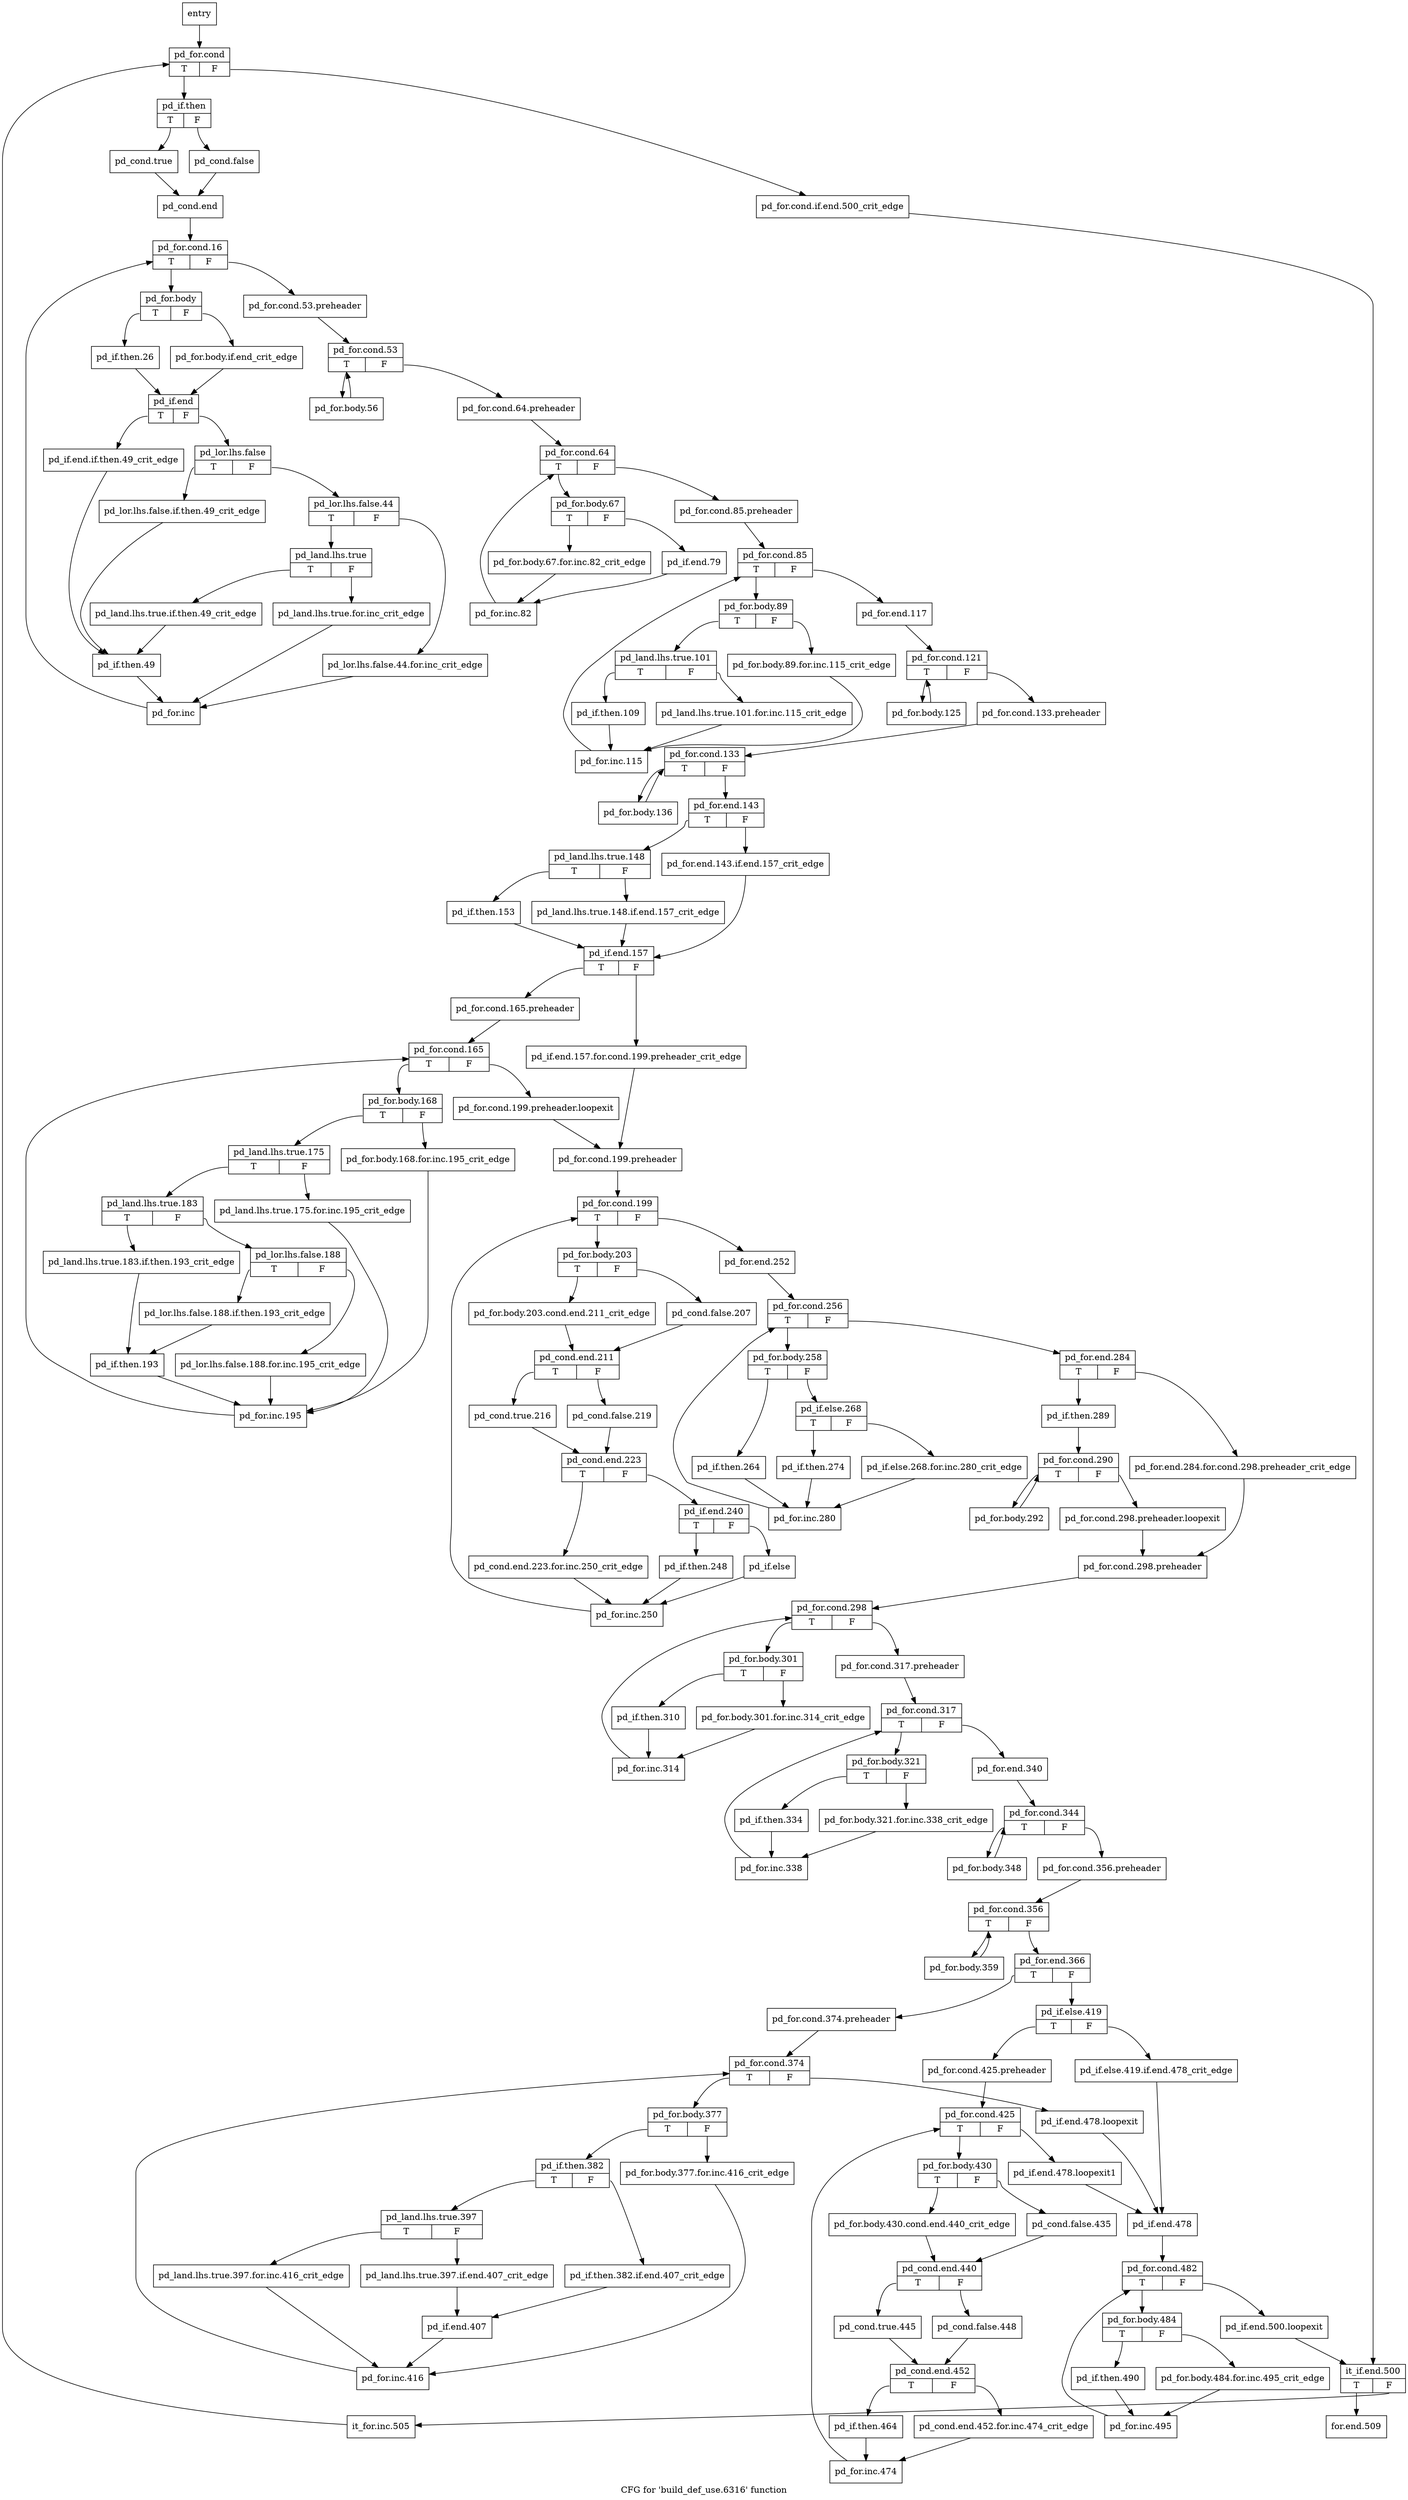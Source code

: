 digraph "CFG for 'build_def_use.6316' function" {
	label="CFG for 'build_def_use.6316' function";

	Node0x878c9c0 [shape=record,label="{entry}"];
	Node0x878c9c0 -> Node0x8794b00;
	Node0x8794b00 [shape=record,label="{pd_for.cond|{<s0>T|<s1>F}}"];
	Node0x8794b00:s0 -> Node0x8794ba0;
	Node0x8794b00:s1 -> Node0x8794b50;
	Node0x8794b50 [shape=record,label="{pd_for.cond.if.end.500_crit_edge}"];
	Node0x8794b50 -> Node0x87978a0;
	Node0x8794ba0 [shape=record,label="{pd_if.then|{<s0>T|<s1>F}}"];
	Node0x8794ba0:s0 -> Node0x8794bf0;
	Node0x8794ba0:s1 -> Node0x8794c40;
	Node0x8794bf0 [shape=record,label="{pd_cond.true}"];
	Node0x8794bf0 -> Node0x8794c90;
	Node0x8794c40 [shape=record,label="{pd_cond.false}"];
	Node0x8794c40 -> Node0x8794c90;
	Node0x8794c90 [shape=record,label="{pd_cond.end}"];
	Node0x8794c90 -> Node0x8794ce0;
	Node0x8794ce0 [shape=record,label="{pd_for.cond.16|{<s0>T|<s1>F}}"];
	Node0x8794ce0:s0 -> Node0x8794d80;
	Node0x8794ce0:s1 -> Node0x8794d30;
	Node0x8794d30 [shape=record,label="{pd_for.cond.53.preheader}"];
	Node0x8794d30 -> Node0x87951e0;
	Node0x8794d80 [shape=record,label="{pd_for.body|{<s0>T|<s1>F}}"];
	Node0x8794d80:s0 -> Node0x8794e20;
	Node0x8794d80:s1 -> Node0x8794dd0;
	Node0x8794dd0 [shape=record,label="{pd_for.body.if.end_crit_edge}"];
	Node0x8794dd0 -> Node0x8794e70;
	Node0x8794e20 [shape=record,label="{pd_if.then.26}"];
	Node0x8794e20 -> Node0x8794e70;
	Node0x8794e70 [shape=record,label="{pd_if.end|{<s0>T|<s1>F}}"];
	Node0x8794e70:s0 -> Node0x8794ec0;
	Node0x8794e70:s1 -> Node0x8794f10;
	Node0x8794ec0 [shape=record,label="{pd_if.end.if.then.49_crit_edge}"];
	Node0x8794ec0 -> Node0x8795140;
	Node0x8794f10 [shape=record,label="{pd_lor.lhs.false|{<s0>T|<s1>F}}"];
	Node0x8794f10:s0 -> Node0x8794f60;
	Node0x8794f10:s1 -> Node0x8794fb0;
	Node0x8794f60 [shape=record,label="{pd_lor.lhs.false.if.then.49_crit_edge}"];
	Node0x8794f60 -> Node0x8795140;
	Node0x8794fb0 [shape=record,label="{pd_lor.lhs.false.44|{<s0>T|<s1>F}}"];
	Node0x8794fb0:s0 -> Node0x8795050;
	Node0x8794fb0:s1 -> Node0x8795000;
	Node0x8795000 [shape=record,label="{pd_lor.lhs.false.44.for.inc_crit_edge}"];
	Node0x8795000 -> Node0x8795190;
	Node0x8795050 [shape=record,label="{pd_land.lhs.true|{<s0>T|<s1>F}}"];
	Node0x8795050:s0 -> Node0x87950f0;
	Node0x8795050:s1 -> Node0x87950a0;
	Node0x87950a0 [shape=record,label="{pd_land.lhs.true.for.inc_crit_edge}"];
	Node0x87950a0 -> Node0x8795190;
	Node0x87950f0 [shape=record,label="{pd_land.lhs.true.if.then.49_crit_edge}"];
	Node0x87950f0 -> Node0x8795140;
	Node0x8795140 [shape=record,label="{pd_if.then.49}"];
	Node0x8795140 -> Node0x8795190;
	Node0x8795190 [shape=record,label="{pd_for.inc}"];
	Node0x8795190 -> Node0x8794ce0;
	Node0x87951e0 [shape=record,label="{pd_for.cond.53|{<s0>T|<s1>F}}"];
	Node0x87951e0:s0 -> Node0x8795280;
	Node0x87951e0:s1 -> Node0x8795230;
	Node0x8795230 [shape=record,label="{pd_for.cond.64.preheader}"];
	Node0x8795230 -> Node0x87952d0;
	Node0x8795280 [shape=record,label="{pd_for.body.56}"];
	Node0x8795280 -> Node0x87951e0;
	Node0x87952d0 [shape=record,label="{pd_for.cond.64|{<s0>T|<s1>F}}"];
	Node0x87952d0:s0 -> Node0x8795370;
	Node0x87952d0:s1 -> Node0x8795320;
	Node0x8795320 [shape=record,label="{pd_for.cond.85.preheader}"];
	Node0x8795320 -> Node0x87954b0;
	Node0x8795370 [shape=record,label="{pd_for.body.67|{<s0>T|<s1>F}}"];
	Node0x8795370:s0 -> Node0x87953c0;
	Node0x8795370:s1 -> Node0x8795410;
	Node0x87953c0 [shape=record,label="{pd_for.body.67.for.inc.82_crit_edge}"];
	Node0x87953c0 -> Node0x8795460;
	Node0x8795410 [shape=record,label="{pd_if.end.79}"];
	Node0x8795410 -> Node0x8795460;
	Node0x8795460 [shape=record,label="{pd_for.inc.82}"];
	Node0x8795460 -> Node0x87952d0;
	Node0x87954b0 [shape=record,label="{pd_for.cond.85|{<s0>T|<s1>F}}"];
	Node0x87954b0:s0 -> Node0x8795500;
	Node0x87954b0:s1 -> Node0x87956e0;
	Node0x8795500 [shape=record,label="{pd_for.body.89|{<s0>T|<s1>F}}"];
	Node0x8795500:s0 -> Node0x87955a0;
	Node0x8795500:s1 -> Node0x8795550;
	Node0x8795550 [shape=record,label="{pd_for.body.89.for.inc.115_crit_edge}"];
	Node0x8795550 -> Node0x8795690;
	Node0x87955a0 [shape=record,label="{pd_land.lhs.true.101|{<s0>T|<s1>F}}"];
	Node0x87955a0:s0 -> Node0x8795640;
	Node0x87955a0:s1 -> Node0x87955f0;
	Node0x87955f0 [shape=record,label="{pd_land.lhs.true.101.for.inc.115_crit_edge}"];
	Node0x87955f0 -> Node0x8795690;
	Node0x8795640 [shape=record,label="{pd_if.then.109}"];
	Node0x8795640 -> Node0x8795690;
	Node0x8795690 [shape=record,label="{pd_for.inc.115}"];
	Node0x8795690 -> Node0x87954b0;
	Node0x87956e0 [shape=record,label="{pd_for.end.117}"];
	Node0x87956e0 -> Node0x8795730;
	Node0x8795730 [shape=record,label="{pd_for.cond.121|{<s0>T|<s1>F}}"];
	Node0x8795730:s0 -> Node0x87957d0;
	Node0x8795730:s1 -> Node0x8795780;
	Node0x8795780 [shape=record,label="{pd_for.cond.133.preheader}"];
	Node0x8795780 -> Node0x8795820;
	Node0x87957d0 [shape=record,label="{pd_for.body.125}"];
	Node0x87957d0 -> Node0x8795730;
	Node0x8795820 [shape=record,label="{pd_for.cond.133|{<s0>T|<s1>F}}"];
	Node0x8795820:s0 -> Node0x8795870;
	Node0x8795820:s1 -> Node0x87958c0;
	Node0x8795870 [shape=record,label="{pd_for.body.136}"];
	Node0x8795870 -> Node0x8795820;
	Node0x87958c0 [shape=record,label="{pd_for.end.143|{<s0>T|<s1>F}}"];
	Node0x87958c0:s0 -> Node0x8795960;
	Node0x87958c0:s1 -> Node0x8795910;
	Node0x8795910 [shape=record,label="{pd_for.end.143.if.end.157_crit_edge}"];
	Node0x8795910 -> Node0x8795a50;
	Node0x8795960 [shape=record,label="{pd_land.lhs.true.148|{<s0>T|<s1>F}}"];
	Node0x8795960:s0 -> Node0x8795a00;
	Node0x8795960:s1 -> Node0x87959b0;
	Node0x87959b0 [shape=record,label="{pd_land.lhs.true.148.if.end.157_crit_edge}"];
	Node0x87959b0 -> Node0x8795a50;
	Node0x8795a00 [shape=record,label="{pd_if.then.153}"];
	Node0x8795a00 -> Node0x8795a50;
	Node0x8795a50 [shape=record,label="{pd_if.end.157|{<s0>T|<s1>F}}"];
	Node0x8795a50:s0 -> Node0x8795af0;
	Node0x8795a50:s1 -> Node0x8795aa0;
	Node0x8795aa0 [shape=record,label="{pd_if.end.157.for.cond.199.preheader_crit_edge}"];
	Node0x8795aa0 -> Node0x8795b90;
	Node0x8795af0 [shape=record,label="{pd_for.cond.165.preheader}"];
	Node0x8795af0 -> Node0x8795be0;
	Node0x8795b40 [shape=record,label="{pd_for.cond.199.preheader.loopexit}"];
	Node0x8795b40 -> Node0x8795b90;
	Node0x8795b90 [shape=record,label="{pd_for.cond.199.preheader}"];
	Node0x8795b90 -> Node0x8795fa0;
	Node0x8795be0 [shape=record,label="{pd_for.cond.165|{<s0>T|<s1>F}}"];
	Node0x8795be0:s0 -> Node0x8795c30;
	Node0x8795be0:s1 -> Node0x8795b40;
	Node0x8795c30 [shape=record,label="{pd_for.body.168|{<s0>T|<s1>F}}"];
	Node0x8795c30:s0 -> Node0x8795cd0;
	Node0x8795c30:s1 -> Node0x8795c80;
	Node0x8795c80 [shape=record,label="{pd_for.body.168.for.inc.195_crit_edge}"];
	Node0x8795c80 -> Node0x8795f50;
	Node0x8795cd0 [shape=record,label="{pd_land.lhs.true.175|{<s0>T|<s1>F}}"];
	Node0x8795cd0:s0 -> Node0x8795d70;
	Node0x8795cd0:s1 -> Node0x8795d20;
	Node0x8795d20 [shape=record,label="{pd_land.lhs.true.175.for.inc.195_crit_edge}"];
	Node0x8795d20 -> Node0x8795f50;
	Node0x8795d70 [shape=record,label="{pd_land.lhs.true.183|{<s0>T|<s1>F}}"];
	Node0x8795d70:s0 -> Node0x8795dc0;
	Node0x8795d70:s1 -> Node0x8795e10;
	Node0x8795dc0 [shape=record,label="{pd_land.lhs.true.183.if.then.193_crit_edge}"];
	Node0x8795dc0 -> Node0x8795f00;
	Node0x8795e10 [shape=record,label="{pd_lor.lhs.false.188|{<s0>T|<s1>F}}"];
	Node0x8795e10:s0 -> Node0x8795eb0;
	Node0x8795e10:s1 -> Node0x8795e60;
	Node0x8795e60 [shape=record,label="{pd_lor.lhs.false.188.for.inc.195_crit_edge}"];
	Node0x8795e60 -> Node0x8795f50;
	Node0x8795eb0 [shape=record,label="{pd_lor.lhs.false.188.if.then.193_crit_edge}"];
	Node0x8795eb0 -> Node0x8795f00;
	Node0x8795f00 [shape=record,label="{pd_if.then.193}"];
	Node0x8795f00 -> Node0x8795f50;
	Node0x8795f50 [shape=record,label="{pd_for.inc.195}"];
	Node0x8795f50 -> Node0x8795be0;
	Node0x8795fa0 [shape=record,label="{pd_for.cond.199|{<s0>T|<s1>F}}"];
	Node0x8795fa0:s0 -> Node0x8795ff0;
	Node0x8795fa0:s1 -> Node0x87963b0;
	Node0x8795ff0 [shape=record,label="{pd_for.body.203|{<s0>T|<s1>F}}"];
	Node0x8795ff0:s0 -> Node0x8796040;
	Node0x8795ff0:s1 -> Node0x8796090;
	Node0x8796040 [shape=record,label="{pd_for.body.203.cond.end.211_crit_edge}"];
	Node0x8796040 -> Node0x87960e0;
	Node0x8796090 [shape=record,label="{pd_cond.false.207}"];
	Node0x8796090 -> Node0x87960e0;
	Node0x87960e0 [shape=record,label="{pd_cond.end.211|{<s0>T|<s1>F}}"];
	Node0x87960e0:s0 -> Node0x8796130;
	Node0x87960e0:s1 -> Node0x8796180;
	Node0x8796130 [shape=record,label="{pd_cond.true.216}"];
	Node0x8796130 -> Node0x87961d0;
	Node0x8796180 [shape=record,label="{pd_cond.false.219}"];
	Node0x8796180 -> Node0x87961d0;
	Node0x87961d0 [shape=record,label="{pd_cond.end.223|{<s0>T|<s1>F}}"];
	Node0x87961d0:s0 -> Node0x8796220;
	Node0x87961d0:s1 -> Node0x8796270;
	Node0x8796220 [shape=record,label="{pd_cond.end.223.for.inc.250_crit_edge}"];
	Node0x8796220 -> Node0x8796360;
	Node0x8796270 [shape=record,label="{pd_if.end.240|{<s0>T|<s1>F}}"];
	Node0x8796270:s0 -> Node0x87962c0;
	Node0x8796270:s1 -> Node0x8796310;
	Node0x87962c0 [shape=record,label="{pd_if.then.248}"];
	Node0x87962c0 -> Node0x8796360;
	Node0x8796310 [shape=record,label="{pd_if.else}"];
	Node0x8796310 -> Node0x8796360;
	Node0x8796360 [shape=record,label="{pd_for.inc.250}"];
	Node0x8796360 -> Node0x8795fa0;
	Node0x87963b0 [shape=record,label="{pd_for.end.252}"];
	Node0x87963b0 -> Node0x8796400;
	Node0x8796400 [shape=record,label="{pd_for.cond.256|{<s0>T|<s1>F}}"];
	Node0x8796400:s0 -> Node0x8796450;
	Node0x8796400:s1 -> Node0x8796630;
	Node0x8796450 [shape=record,label="{pd_for.body.258|{<s0>T|<s1>F}}"];
	Node0x8796450:s0 -> Node0x87964a0;
	Node0x8796450:s1 -> Node0x87964f0;
	Node0x87964a0 [shape=record,label="{pd_if.then.264}"];
	Node0x87964a0 -> Node0x87965e0;
	Node0x87964f0 [shape=record,label="{pd_if.else.268|{<s0>T|<s1>F}}"];
	Node0x87964f0:s0 -> Node0x8796590;
	Node0x87964f0:s1 -> Node0x8796540;
	Node0x8796540 [shape=record,label="{pd_if.else.268.for.inc.280_crit_edge}"];
	Node0x8796540 -> Node0x87965e0;
	Node0x8796590 [shape=record,label="{pd_if.then.274}"];
	Node0x8796590 -> Node0x87965e0;
	Node0x87965e0 [shape=record,label="{pd_for.inc.280}"];
	Node0x87965e0 -> Node0x8796400;
	Node0x8796630 [shape=record,label="{pd_for.end.284|{<s0>T|<s1>F}}"];
	Node0x8796630:s0 -> Node0x8796770;
	Node0x8796630:s1 -> Node0x8796680;
	Node0x8796680 [shape=record,label="{pd_for.end.284.for.cond.298.preheader_crit_edge}"];
	Node0x8796680 -> Node0x8796720;
	Node0x87966d0 [shape=record,label="{pd_for.cond.298.preheader.loopexit}"];
	Node0x87966d0 -> Node0x8796720;
	Node0x8796720 [shape=record,label="{pd_for.cond.298.preheader}"];
	Node0x8796720 -> Node0x8796860;
	Node0x8796770 [shape=record,label="{pd_if.then.289}"];
	Node0x8796770 -> Node0x87967c0;
	Node0x87967c0 [shape=record,label="{pd_for.cond.290|{<s0>T|<s1>F}}"];
	Node0x87967c0:s0 -> Node0x8796810;
	Node0x87967c0:s1 -> Node0x87966d0;
	Node0x8796810 [shape=record,label="{pd_for.body.292}"];
	Node0x8796810 -> Node0x87967c0;
	Node0x8796860 [shape=record,label="{pd_for.cond.298|{<s0>T|<s1>F}}"];
	Node0x8796860:s0 -> Node0x8796900;
	Node0x8796860:s1 -> Node0x87968b0;
	Node0x87968b0 [shape=record,label="{pd_for.cond.317.preheader}"];
	Node0x87968b0 -> Node0x8796a40;
	Node0x8796900 [shape=record,label="{pd_for.body.301|{<s0>T|<s1>F}}"];
	Node0x8796900:s0 -> Node0x87969a0;
	Node0x8796900:s1 -> Node0x8796950;
	Node0x8796950 [shape=record,label="{pd_for.body.301.for.inc.314_crit_edge}"];
	Node0x8796950 -> Node0x87969f0;
	Node0x87969a0 [shape=record,label="{pd_if.then.310}"];
	Node0x87969a0 -> Node0x87969f0;
	Node0x87969f0 [shape=record,label="{pd_for.inc.314}"];
	Node0x87969f0 -> Node0x8796860;
	Node0x8796a40 [shape=record,label="{pd_for.cond.317|{<s0>T|<s1>F}}"];
	Node0x8796a40:s0 -> Node0x8796a90;
	Node0x8796a40:s1 -> Node0x8796bd0;
	Node0x8796a90 [shape=record,label="{pd_for.body.321|{<s0>T|<s1>F}}"];
	Node0x8796a90:s0 -> Node0x8796b30;
	Node0x8796a90:s1 -> Node0x8796ae0;
	Node0x8796ae0 [shape=record,label="{pd_for.body.321.for.inc.338_crit_edge}"];
	Node0x8796ae0 -> Node0x8796b80;
	Node0x8796b30 [shape=record,label="{pd_if.then.334}"];
	Node0x8796b30 -> Node0x8796b80;
	Node0x8796b80 [shape=record,label="{pd_for.inc.338}"];
	Node0x8796b80 -> Node0x8796a40;
	Node0x8796bd0 [shape=record,label="{pd_for.end.340}"];
	Node0x8796bd0 -> Node0x8796c20;
	Node0x8796c20 [shape=record,label="{pd_for.cond.344|{<s0>T|<s1>F}}"];
	Node0x8796c20:s0 -> Node0x8796cc0;
	Node0x8796c20:s1 -> Node0x8796c70;
	Node0x8796c70 [shape=record,label="{pd_for.cond.356.preheader}"];
	Node0x8796c70 -> Node0x8796d10;
	Node0x8796cc0 [shape=record,label="{pd_for.body.348}"];
	Node0x8796cc0 -> Node0x8796c20;
	Node0x8796d10 [shape=record,label="{pd_for.cond.356|{<s0>T|<s1>F}}"];
	Node0x8796d10:s0 -> Node0x8796d60;
	Node0x8796d10:s1 -> Node0x8796db0;
	Node0x8796d60 [shape=record,label="{pd_for.body.359}"];
	Node0x8796d60 -> Node0x8796d10;
	Node0x8796db0 [shape=record,label="{pd_for.end.366|{<s0>T|<s1>F}}"];
	Node0x8796db0:s0 -> Node0x8796e00;
	Node0x8796db0:s1 -> Node0x8797170;
	Node0x8796e00 [shape=record,label="{pd_for.cond.374.preheader}"];
	Node0x8796e00 -> Node0x8796e50;
	Node0x8796e50 [shape=record,label="{pd_for.cond.374|{<s0>T|<s1>F}}"];
	Node0x8796e50:s0 -> Node0x8796ea0;
	Node0x8796e50:s1 -> Node0x87975d0;
	Node0x8796ea0 [shape=record,label="{pd_for.body.377|{<s0>T|<s1>F}}"];
	Node0x8796ea0:s0 -> Node0x8796f40;
	Node0x8796ea0:s1 -> Node0x8796ef0;
	Node0x8796ef0 [shape=record,label="{pd_for.body.377.for.inc.416_crit_edge}"];
	Node0x8796ef0 -> Node0x8797120;
	Node0x8796f40 [shape=record,label="{pd_if.then.382|{<s0>T|<s1>F}}"];
	Node0x8796f40:s0 -> Node0x8796fe0;
	Node0x8796f40:s1 -> Node0x8796f90;
	Node0x8796f90 [shape=record,label="{pd_if.then.382.if.end.407_crit_edge}"];
	Node0x8796f90 -> Node0x87970d0;
	Node0x8796fe0 [shape=record,label="{pd_land.lhs.true.397|{<s0>T|<s1>F}}"];
	Node0x8796fe0:s0 -> Node0x8797080;
	Node0x8796fe0:s1 -> Node0x8797030;
	Node0x8797030 [shape=record,label="{pd_land.lhs.true.397.if.end.407_crit_edge}"];
	Node0x8797030 -> Node0x87970d0;
	Node0x8797080 [shape=record,label="{pd_land.lhs.true.397.for.inc.416_crit_edge}"];
	Node0x8797080 -> Node0x8797120;
	Node0x87970d0 [shape=record,label="{pd_if.end.407}"];
	Node0x87970d0 -> Node0x8797120;
	Node0x8797120 [shape=record,label="{pd_for.inc.416}"];
	Node0x8797120 -> Node0x8796e50;
	Node0x8797170 [shape=record,label="{pd_if.else.419|{<s0>T|<s1>F}}"];
	Node0x8797170:s0 -> Node0x8797210;
	Node0x8797170:s1 -> Node0x87971c0;
	Node0x87971c0 [shape=record,label="{pd_if.else.419.if.end.478_crit_edge}"];
	Node0x87971c0 -> Node0x8797670;
	Node0x8797210 [shape=record,label="{pd_for.cond.425.preheader}"];
	Node0x8797210 -> Node0x8797260;
	Node0x8797260 [shape=record,label="{pd_for.cond.425|{<s0>T|<s1>F}}"];
	Node0x8797260:s0 -> Node0x87972b0;
	Node0x8797260:s1 -> Node0x8797620;
	Node0x87972b0 [shape=record,label="{pd_for.body.430|{<s0>T|<s1>F}}"];
	Node0x87972b0:s0 -> Node0x8797300;
	Node0x87972b0:s1 -> Node0x8797350;
	Node0x8797300 [shape=record,label="{pd_for.body.430.cond.end.440_crit_edge}"];
	Node0x8797300 -> Node0x87973a0;
	Node0x8797350 [shape=record,label="{pd_cond.false.435}"];
	Node0x8797350 -> Node0x87973a0;
	Node0x87973a0 [shape=record,label="{pd_cond.end.440|{<s0>T|<s1>F}}"];
	Node0x87973a0:s0 -> Node0x87973f0;
	Node0x87973a0:s1 -> Node0x8797440;
	Node0x87973f0 [shape=record,label="{pd_cond.true.445}"];
	Node0x87973f0 -> Node0x8797490;
	Node0x8797440 [shape=record,label="{pd_cond.false.448}"];
	Node0x8797440 -> Node0x8797490;
	Node0x8797490 [shape=record,label="{pd_cond.end.452|{<s0>T|<s1>F}}"];
	Node0x8797490:s0 -> Node0x8797530;
	Node0x8797490:s1 -> Node0x87974e0;
	Node0x87974e0 [shape=record,label="{pd_cond.end.452.for.inc.474_crit_edge}"];
	Node0x87974e0 -> Node0x8797580;
	Node0x8797530 [shape=record,label="{pd_if.then.464}"];
	Node0x8797530 -> Node0x8797580;
	Node0x8797580 [shape=record,label="{pd_for.inc.474}"];
	Node0x8797580 -> Node0x8797260;
	Node0x87975d0 [shape=record,label="{pd_if.end.478.loopexit}"];
	Node0x87975d0 -> Node0x8797670;
	Node0x8797620 [shape=record,label="{pd_if.end.478.loopexit1}"];
	Node0x8797620 -> Node0x8797670;
	Node0x8797670 [shape=record,label="{pd_if.end.478}"];
	Node0x8797670 -> Node0x87976c0;
	Node0x87976c0 [shape=record,label="{pd_for.cond.482|{<s0>T|<s1>F}}"];
	Node0x87976c0:s0 -> Node0x8797710;
	Node0x87976c0:s1 -> Node0x8797850;
	Node0x8797710 [shape=record,label="{pd_for.body.484|{<s0>T|<s1>F}}"];
	Node0x8797710:s0 -> Node0x87977b0;
	Node0x8797710:s1 -> Node0x8797760;
	Node0x8797760 [shape=record,label="{pd_for.body.484.for.inc.495_crit_edge}"];
	Node0x8797760 -> Node0x8797800;
	Node0x87977b0 [shape=record,label="{pd_if.then.490}"];
	Node0x87977b0 -> Node0x8797800;
	Node0x8797800 [shape=record,label="{pd_for.inc.495}"];
	Node0x8797800 -> Node0x87976c0;
	Node0x8797850 [shape=record,label="{pd_if.end.500.loopexit}"];
	Node0x8797850 -> Node0x87978a0;
	Node0x87978a0 [shape=record,label="{it_if.end.500|{<s0>T|<s1>F}}"];
	Node0x87978a0:s0 -> Node0x8797940;
	Node0x87978a0:s1 -> Node0x87978f0;
	Node0x87978f0 [shape=record,label="{it_for.inc.505}"];
	Node0x87978f0 -> Node0x8794b00;
	Node0x8797940 [shape=record,label="{for.end.509}"];
}
